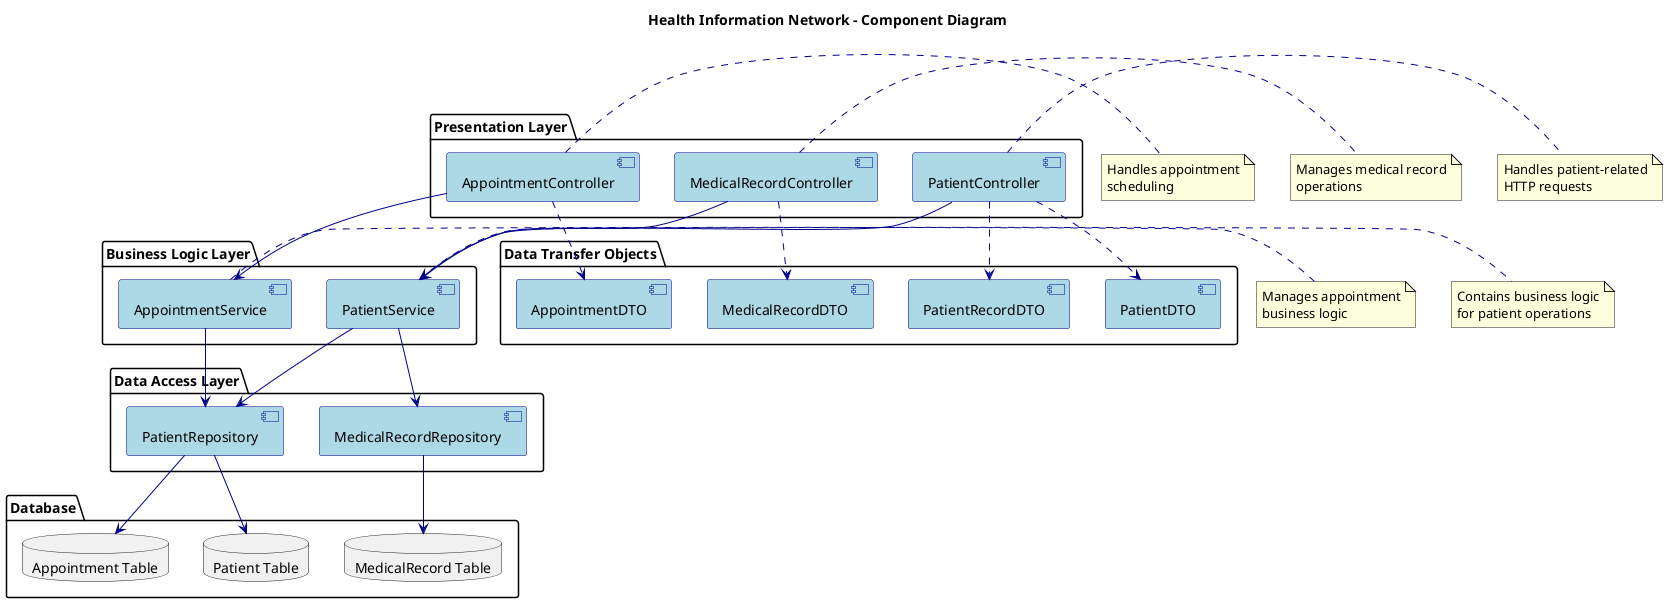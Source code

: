 @startuml Health Information Network - Component Diagram

' Style settings
skinparam componentStyle uml2
skinparam backgroundColor white
skinparam component {
    BackgroundColor LightBlue
    BorderColor DarkBlue
    ArrowColor DarkBlue
}

' Title
title Health Information Network - Component Diagram

' Components
package "Presentation Layer" {
    [PatientController] as PC
    [MedicalRecordController] as MRC
    [AppointmentController] as AC
}

package "Business Logic Layer" {
    [PatientService] as PS
    [AppointmentService] as AS
}

package "Data Access Layer" {
    [PatientRepository] as PR
    [MedicalRecordRepository] as MRR
}

package "Database" {
    database "Patient Table" as PT
    database "MedicalRecord Table" as MRT
    database "Appointment Table" as AT
}

' DTOs
package "Data Transfer Objects" {
    [PatientDTO] as PDTO
    [MedicalRecordDTO] as MRDTO
    [AppointmentDTO] as ADTO
    [PatientRecordDTO] as PRDTO
}

' Relationships
' Controller to Service
PC --> PS
MRC --> PS
AC --> AS

' Service to Repository
PS --> PR
PS --> MRR
AS --> PR

' Repository to Database
PR --> PT
MRR --> MRT
PR --> AT

' DTO relationships
PC ..> PDTO
PC ..> PRDTO
MRC ..> MRDTO
AC ..> ADTO

' Notes
note right of PC
  Handles patient-related
  HTTP requests
end note

note right of MRC
  Manages medical record
  operations
end note

note right of AC
  Handles appointment
  scheduling
end note

note right of PS
  Contains business logic
  for patient operations
end note

note right of AS
  Manages appointment
  business logic
end note

@enduml 